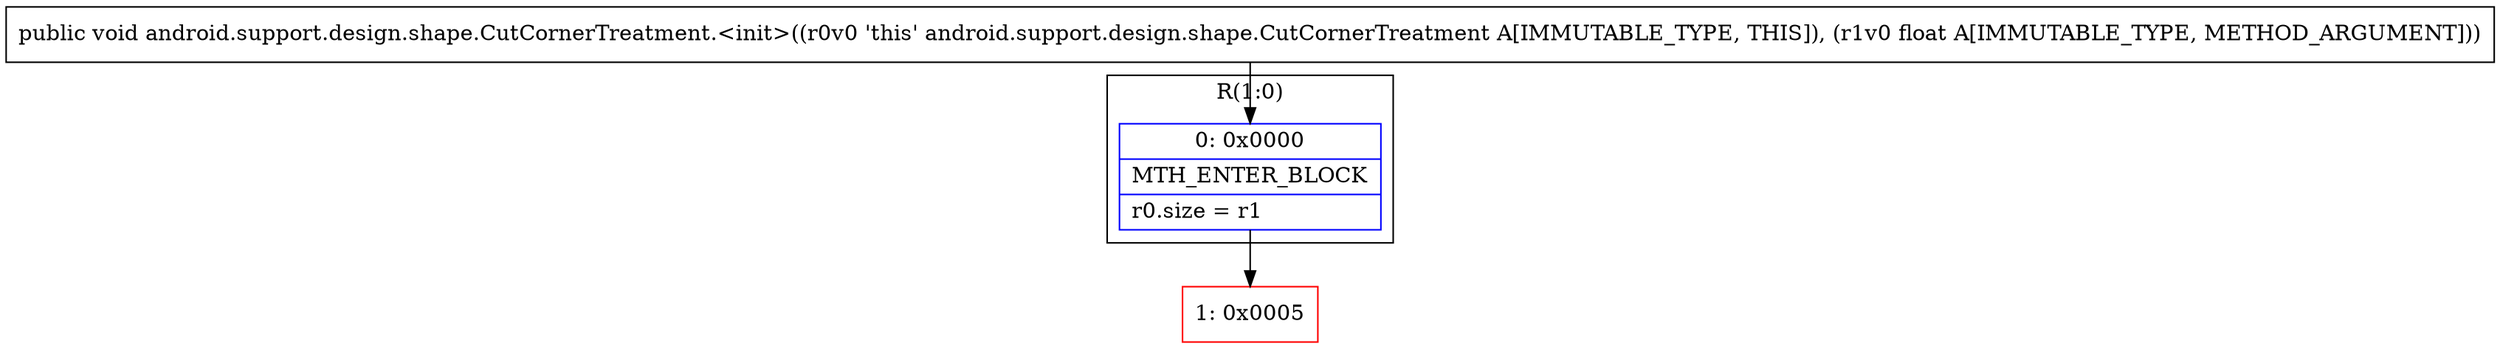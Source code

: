 digraph "CFG forandroid.support.design.shape.CutCornerTreatment.\<init\>(F)V" {
subgraph cluster_Region_454119145 {
label = "R(1:0)";
node [shape=record,color=blue];
Node_0 [shape=record,label="{0\:\ 0x0000|MTH_ENTER_BLOCK\l|r0.size = r1\l}"];
}
Node_1 [shape=record,color=red,label="{1\:\ 0x0005}"];
MethodNode[shape=record,label="{public void android.support.design.shape.CutCornerTreatment.\<init\>((r0v0 'this' android.support.design.shape.CutCornerTreatment A[IMMUTABLE_TYPE, THIS]), (r1v0 float A[IMMUTABLE_TYPE, METHOD_ARGUMENT])) }"];
MethodNode -> Node_0;
Node_0 -> Node_1;
}

